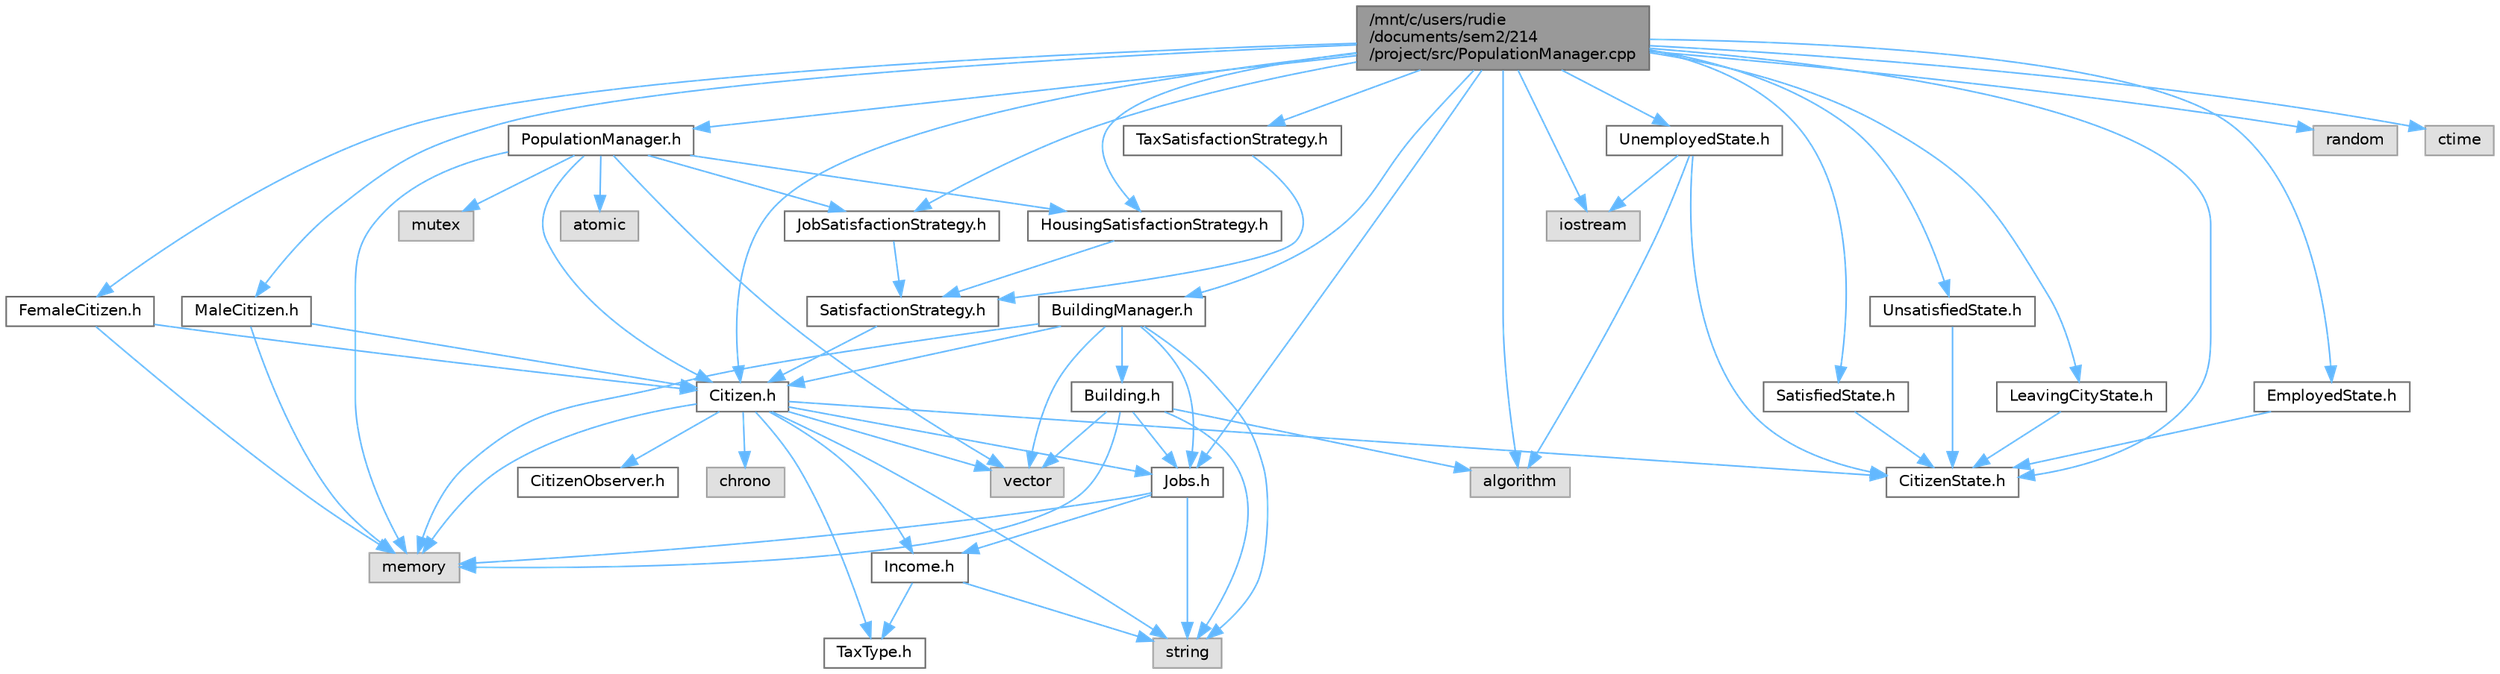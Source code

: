 digraph "/mnt/c/users/rudie/documents/sem2/214/project/src/PopulationManager.cpp"
{
 // LATEX_PDF_SIZE
  bgcolor="transparent";
  edge [fontname=Helvetica,fontsize=10,labelfontname=Helvetica,labelfontsize=10];
  node [fontname=Helvetica,fontsize=10,shape=box,height=0.2,width=0.4];
  Node1 [id="Node000001",label="/mnt/c/users/rudie\l/documents/sem2/214\l/project/src/PopulationManager.cpp",height=0.2,width=0.4,color="gray40", fillcolor="grey60", style="filled", fontcolor="black",tooltip="Implementation of the PopulationManager class."];
  Node1 -> Node2 [id="edge1_Node000001_Node000002",color="steelblue1",style="solid",tooltip=" "];
  Node2 [id="Node000002",label="PopulationManager.h",height=0.2,width=0.4,color="grey40", fillcolor="white", style="filled",URL="$PopulationManager_8h.html",tooltip="Definition of the PopulationManager class."];
  Node2 -> Node3 [id="edge2_Node000002_Node000003",color="steelblue1",style="solid",tooltip=" "];
  Node3 [id="Node000003",label="vector",height=0.2,width=0.4,color="grey60", fillcolor="#E0E0E0", style="filled",tooltip=" "];
  Node2 -> Node4 [id="edge3_Node000002_Node000004",color="steelblue1",style="solid",tooltip=" "];
  Node4 [id="Node000004",label="memory",height=0.2,width=0.4,color="grey60", fillcolor="#E0E0E0", style="filled",tooltip=" "];
  Node2 -> Node5 [id="edge4_Node000002_Node000005",color="steelblue1",style="solid",tooltip=" "];
  Node5 [id="Node000005",label="atomic",height=0.2,width=0.4,color="grey60", fillcolor="#E0E0E0", style="filled",tooltip=" "];
  Node2 -> Node6 [id="edge5_Node000002_Node000006",color="steelblue1",style="solid",tooltip=" "];
  Node6 [id="Node000006",label="mutex",height=0.2,width=0.4,color="grey60", fillcolor="#E0E0E0", style="filled",tooltip=" "];
  Node2 -> Node7 [id="edge6_Node000002_Node000007",color="steelblue1",style="solid",tooltip=" "];
  Node7 [id="Node000007",label="Citizen.h",height=0.2,width=0.4,color="grey40", fillcolor="white", style="filled",URL="$Citizen_8h.html",tooltip="Header file for the Citizen class."];
  Node7 -> Node8 [id="edge7_Node000007_Node000008",color="steelblue1",style="solid",tooltip=" "];
  Node8 [id="Node000008",label="string",height=0.2,width=0.4,color="grey60", fillcolor="#E0E0E0", style="filled",tooltip=" "];
  Node7 -> Node4 [id="edge8_Node000007_Node000004",color="steelblue1",style="solid",tooltip=" "];
  Node7 -> Node3 [id="edge9_Node000007_Node000003",color="steelblue1",style="solid",tooltip=" "];
  Node7 -> Node9 [id="edge10_Node000007_Node000009",color="steelblue1",style="solid",tooltip=" "];
  Node9 [id="Node000009",label="CitizenObserver.h",height=0.2,width=0.4,color="grey40", fillcolor="white", style="filled",URL="$CitizenObserver_8h.html",tooltip="Header file for the CitizenObserver class."];
  Node7 -> Node10 [id="edge11_Node000007_Node000010",color="steelblue1",style="solid",tooltip=" "];
  Node10 [id="Node000010",label="CitizenState.h",height=0.2,width=0.4,color="grey40", fillcolor="white", style="filled",URL="$CitizenState_8h.html",tooltip="Declaration of the CitizenState class."];
  Node7 -> Node11 [id="edge12_Node000007_Node000011",color="steelblue1",style="solid",tooltip=" "];
  Node11 [id="Node000011",label="Income.h",height=0.2,width=0.4,color="grey40", fillcolor="white", style="filled",URL="$Income_8h.html",tooltip="Definition of the Income class."];
  Node11 -> Node12 [id="edge13_Node000011_Node000012",color="steelblue1",style="solid",tooltip=" "];
  Node12 [id="Node000012",label="TaxType.h",height=0.2,width=0.4,color="grey40", fillcolor="white", style="filled",URL="$TaxType_8h_source.html",tooltip=" "];
  Node11 -> Node8 [id="edge14_Node000011_Node000008",color="steelblue1",style="solid",tooltip=" "];
  Node7 -> Node13 [id="edge15_Node000007_Node000013",color="steelblue1",style="solid",tooltip=" "];
  Node13 [id="Node000013",label="Jobs.h",height=0.2,width=0.4,color="grey40", fillcolor="white", style="filled",URL="$Jobs_8h.html",tooltip="Definition of the Jobs class."];
  Node13 -> Node4 [id="edge16_Node000013_Node000004",color="steelblue1",style="solid",tooltip=" "];
  Node13 -> Node11 [id="edge17_Node000013_Node000011",color="steelblue1",style="solid",tooltip=" "];
  Node13 -> Node8 [id="edge18_Node000013_Node000008",color="steelblue1",style="solid",tooltip=" "];
  Node7 -> Node12 [id="edge19_Node000007_Node000012",color="steelblue1",style="solid",tooltip=" "];
  Node7 -> Node14 [id="edge20_Node000007_Node000014",color="steelblue1",style="solid",tooltip=" "];
  Node14 [id="Node000014",label="chrono",height=0.2,width=0.4,color="grey60", fillcolor="#E0E0E0", style="filled",tooltip=" "];
  Node2 -> Node15 [id="edge21_Node000002_Node000015",color="steelblue1",style="solid",tooltip=" "];
  Node15 [id="Node000015",label="JobSatisfactionStrategy.h",height=0.2,width=0.4,color="grey40", fillcolor="white", style="filled",URL="$JobSatisfactionStrategy_8h.html",tooltip="Definition of the JobSatisfactionStrategy class."];
  Node15 -> Node16 [id="edge22_Node000015_Node000016",color="steelblue1",style="solid",tooltip=" "];
  Node16 [id="Node000016",label="SatisfactionStrategy.h",height=0.2,width=0.4,color="grey40", fillcolor="white", style="filled",URL="$SatisfactionStrategy_8h.html",tooltip="Header file for the SatisfactionStrategy class."];
  Node16 -> Node7 [id="edge23_Node000016_Node000007",color="steelblue1",style="solid",tooltip=" "];
  Node2 -> Node17 [id="edge24_Node000002_Node000017",color="steelblue1",style="solid",tooltip=" "];
  Node17 [id="Node000017",label="HousingSatisfactionStrategy.h",height=0.2,width=0.4,color="grey40", fillcolor="white", style="filled",URL="$HousingSatisfactionStrategy_8h.html",tooltip="Definition of the HousingSatisfactionStrategy class."];
  Node17 -> Node16 [id="edge25_Node000017_Node000016",color="steelblue1",style="solid",tooltip=" "];
  Node1 -> Node7 [id="edge26_Node000001_Node000007",color="steelblue1",style="solid",tooltip=" "];
  Node1 -> Node10 [id="edge27_Node000001_Node000010",color="steelblue1",style="solid",tooltip=" "];
  Node1 -> Node18 [id="edge28_Node000001_Node000018",color="steelblue1",style="solid",tooltip=" "];
  Node18 [id="Node000018",label="EmployedState.h",height=0.2,width=0.4,color="grey40", fillcolor="white", style="filled",URL="$EmployedState_8h.html",tooltip="Declaration of the EmployedState class for handling the employed state of a Citizen."];
  Node18 -> Node10 [id="edge29_Node000018_Node000010",color="steelblue1",style="solid",tooltip=" "];
  Node1 -> Node19 [id="edge30_Node000001_Node000019",color="steelblue1",style="solid",tooltip=" "];
  Node19 [id="Node000019",label="UnemployedState.h",height=0.2,width=0.4,color="grey40", fillcolor="white", style="filled",URL="$UnemployedState_8h.html",tooltip="Declaration of the UnemployedState class."];
  Node19 -> Node10 [id="edge31_Node000019_Node000010",color="steelblue1",style="solid",tooltip=" "];
  Node19 -> Node20 [id="edge32_Node000019_Node000020",color="steelblue1",style="solid",tooltip=" "];
  Node20 [id="Node000020",label="algorithm",height=0.2,width=0.4,color="grey60", fillcolor="#E0E0E0", style="filled",tooltip=" "];
  Node19 -> Node21 [id="edge33_Node000019_Node000021",color="steelblue1",style="solid",tooltip=" "];
  Node21 [id="Node000021",label="iostream",height=0.2,width=0.4,color="grey60", fillcolor="#E0E0E0", style="filled",tooltip=" "];
  Node1 -> Node22 [id="edge34_Node000001_Node000022",color="steelblue1",style="solid",tooltip=" "];
  Node22 [id="Node000022",label="SatisfiedState.h",height=0.2,width=0.4,color="grey40", fillcolor="white", style="filled",URL="$SatisfiedState_8h.html",tooltip="Header file for the SatisfiedState class."];
  Node22 -> Node10 [id="edge35_Node000022_Node000010",color="steelblue1",style="solid",tooltip=" "];
  Node1 -> Node23 [id="edge36_Node000001_Node000023",color="steelblue1",style="solid",tooltip=" "];
  Node23 [id="Node000023",label="UnsatisfiedState.h",height=0.2,width=0.4,color="grey40", fillcolor="white", style="filled",URL="$UnsatisfiedState_8h.html",tooltip="Declaration of the UnsatisfiedState class."];
  Node23 -> Node10 [id="edge37_Node000023_Node000010",color="steelblue1",style="solid",tooltip=" "];
  Node1 -> Node24 [id="edge38_Node000001_Node000024",color="steelblue1",style="solid",tooltip=" "];
  Node24 [id="Node000024",label="LeavingCityState.h",height=0.2,width=0.4,color="grey40", fillcolor="white", style="filled",URL="$LeavingCityState_8h.html",tooltip="Definition of the LeavingCityState class."];
  Node24 -> Node10 [id="edge39_Node000024_Node000010",color="steelblue1",style="solid",tooltip=" "];
  Node1 -> Node25 [id="edge40_Node000001_Node000025",color="steelblue1",style="solid",tooltip=" "];
  Node25 [id="Node000025",label="MaleCitizen.h",height=0.2,width=0.4,color="grey40", fillcolor="white", style="filled",URL="$MaleCitizen_8h.html",tooltip="Definition of the MaleCitizen class."];
  Node25 -> Node7 [id="edge41_Node000025_Node000007",color="steelblue1",style="solid",tooltip=" "];
  Node25 -> Node4 [id="edge42_Node000025_Node000004",color="steelblue1",style="solid",tooltip=" "];
  Node1 -> Node26 [id="edge43_Node000001_Node000026",color="steelblue1",style="solid",tooltip=" "];
  Node26 [id="Node000026",label="FemaleCitizen.h",height=0.2,width=0.4,color="grey40", fillcolor="white", style="filled",URL="$FemaleCitizen_8h.html",tooltip="Definition of the FemaleCitizen class."];
  Node26 -> Node7 [id="edge44_Node000026_Node000007",color="steelblue1",style="solid",tooltip=" "];
  Node26 -> Node4 [id="edge45_Node000026_Node000004",color="steelblue1",style="solid",tooltip=" "];
  Node1 -> Node15 [id="edge46_Node000001_Node000015",color="steelblue1",style="solid",tooltip=" "];
  Node1 -> Node17 [id="edge47_Node000001_Node000017",color="steelblue1",style="solid",tooltip=" "];
  Node1 -> Node27 [id="edge48_Node000001_Node000027",color="steelblue1",style="solid",tooltip=" "];
  Node27 [id="Node000027",label="TaxSatisfactionStrategy.h",height=0.2,width=0.4,color="grey40", fillcolor="white", style="filled",URL="$TaxSatisfactionStrategy_8h_source.html",tooltip=" "];
  Node27 -> Node16 [id="edge49_Node000027_Node000016",color="steelblue1",style="solid",tooltip=" "];
  Node1 -> Node28 [id="edge50_Node000001_Node000028",color="steelblue1",style="solid",tooltip=" "];
  Node28 [id="Node000028",label="BuildingManager.h",height=0.2,width=0.4,color="grey40", fillcolor="white", style="filled",URL="$BuildingManager_8h.html",tooltip="Definition of the BuildingManager class."];
  Node28 -> Node3 [id="edge51_Node000028_Node000003",color="steelblue1",style="solid",tooltip=" "];
  Node28 -> Node8 [id="edge52_Node000028_Node000008",color="steelblue1",style="solid",tooltip=" "];
  Node28 -> Node29 [id="edge53_Node000028_Node000029",color="steelblue1",style="solid",tooltip=" "];
  Node29 [id="Node000029",label="Building.h",height=0.2,width=0.4,color="grey40", fillcolor="white", style="filled",URL="$Building_8h.html",tooltip="Definition of the Building class."];
  Node29 -> Node8 [id="edge54_Node000029_Node000008",color="steelblue1",style="solid",tooltip=" "];
  Node29 -> Node3 [id="edge55_Node000029_Node000003",color="steelblue1",style="solid",tooltip=" "];
  Node29 -> Node4 [id="edge56_Node000029_Node000004",color="steelblue1",style="solid",tooltip=" "];
  Node29 -> Node20 [id="edge57_Node000029_Node000020",color="steelblue1",style="solid",tooltip=" "];
  Node29 -> Node13 [id="edge58_Node000029_Node000013",color="steelblue1",style="solid",tooltip=" "];
  Node28 -> Node7 [id="edge59_Node000028_Node000007",color="steelblue1",style="solid",tooltip=" "];
  Node28 -> Node13 [id="edge60_Node000028_Node000013",color="steelblue1",style="solid",tooltip=" "];
  Node28 -> Node4 [id="edge61_Node000028_Node000004",color="steelblue1",style="solid",tooltip=" "];
  Node1 -> Node13 [id="edge62_Node000001_Node000013",color="steelblue1",style="solid",tooltip=" "];
  Node1 -> Node21 [id="edge63_Node000001_Node000021",color="steelblue1",style="solid",tooltip=" "];
  Node1 -> Node20 [id="edge64_Node000001_Node000020",color="steelblue1",style="solid",tooltip=" "];
  Node1 -> Node30 [id="edge65_Node000001_Node000030",color="steelblue1",style="solid",tooltip=" "];
  Node30 [id="Node000030",label="random",height=0.2,width=0.4,color="grey60", fillcolor="#E0E0E0", style="filled",tooltip=" "];
  Node1 -> Node31 [id="edge66_Node000001_Node000031",color="steelblue1",style="solid",tooltip=" "];
  Node31 [id="Node000031",label="ctime",height=0.2,width=0.4,color="grey60", fillcolor="#E0E0E0", style="filled",tooltip=" "];
}
